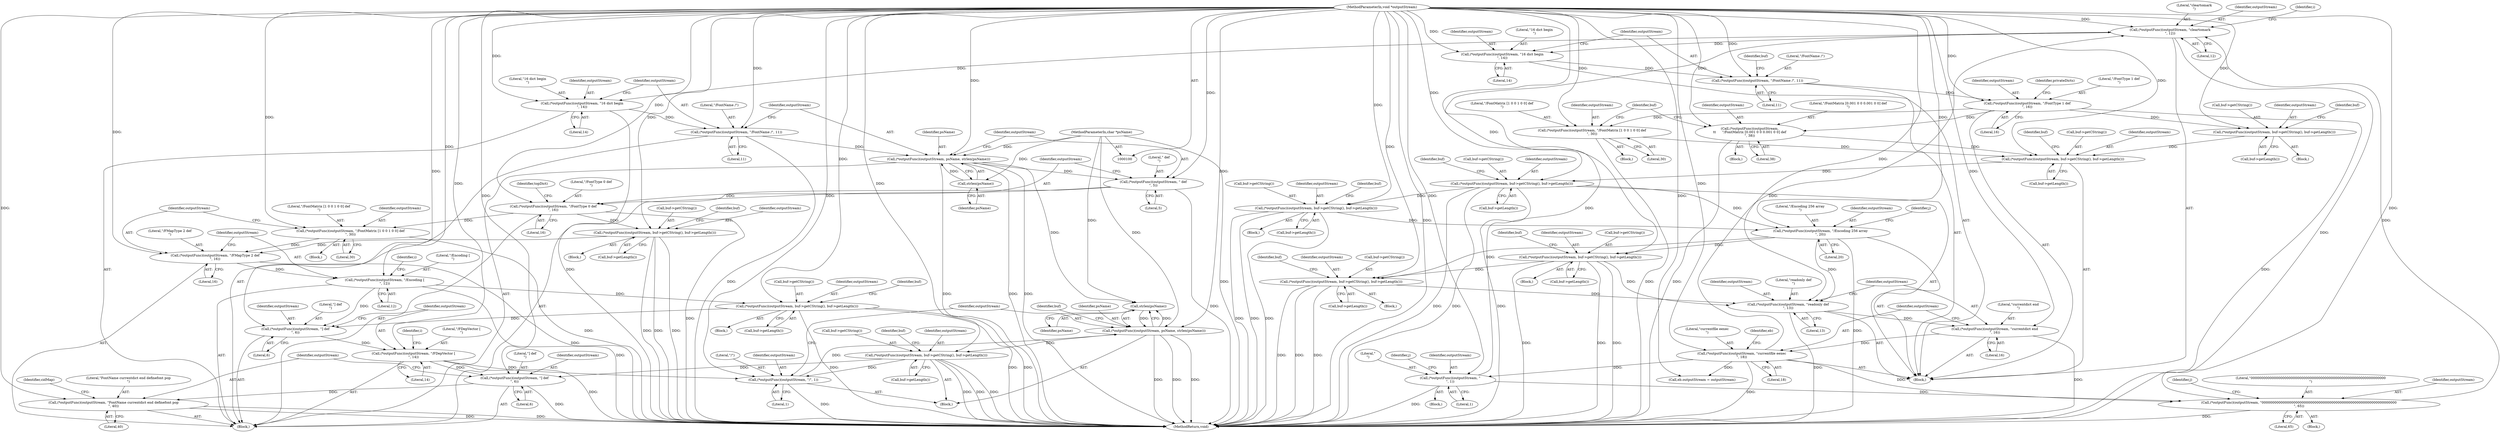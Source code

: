 digraph "0_poppler_da63c35549e8852a410946ab016a3f25ac701bdf@API" {
"1001450" [label="(Call,strlen(psName))"];
"1001447" [label="(Call,(*outputFunc)(outputStream, psName, strlen(psName)))"];
"1001443" [label="(Call,(*outputFunc)(outputStream, \"/\", 1))"];
"1001459" [label="(Call,(*outputFunc)(outputStream, buf->getCString(), buf->getLength()))"];
"1000105" [label="(MethodParameterIn,void *outputStream)"];
"1001428" [label="(Call,(*outputFunc)(outputStream, \"/FDepVector [\n\", 14))"];
"1001424" [label="(Call,(*outputFunc)(outputStream, \"] def\n\", 6))"];
"1001396" [label="(Call,(*outputFunc)(outputStream, \"/Encoding [\n\", 12))"];
"1001392" [label="(Call,(*outputFunc)(outputStream, \"/FMapType 2 def\n\", 16))"];
"1001388" [label="(Call,(*outputFunc)(outputStream, \"/FontMatrix [1 0 0 1 0 0] def\n\", 30))"];
"1001337" [label="(Call,(*outputFunc)(outputStream, \"/FontType 0 def\n\", 16))"];
"1001333" [label="(Call,(*outputFunc)(outputStream, \" def\n\", 5))"];
"1001328" [label="(Call,(*outputFunc)(outputStream, psName, strlen(psName)))"];
"1001324" [label="(Call,(*outputFunc)(outputStream, \"/FontName /\", 11))"];
"1001320" [label="(Call,(*outputFunc)(outputStream, \"16 dict begin\n\", 14))"];
"1001309" [label="(Call,(*outputFunc)(outputStream, \"cleartomark\n\", 12))"];
"1001291" [label="(Call,(*outputFunc)(outputStream, \"\n\", 1))"];
"1000555" [label="(Call,(*outputFunc)(outputStream, \"currentfile eexec\n\", 18))"];
"1000551" [label="(Call,(*outputFunc)(outputStream, \"currentdict end\n\", 16))"];
"1000547" [label="(Call,(*outputFunc)(outputStream, \"readonly def\n\", 13))"];
"1000499" [label="(Call,(*outputFunc)(outputStream, \"/Encoding 256 array\n\", 20))"];
"1000493" [label="(Call,(*outputFunc)(outputStream, buf->getCString(), buf->getLength()))"];
"1000473" [label="(Call,(*outputFunc)(outputStream, buf->getCString(), buf->getLength()))"];
"1000460" [label="(Call,(*outputFunc)(outputStream, buf->getCString(), buf->getLength()))"];
"1000426" [label="(Call,(*outputFunc)(outputStream, \"/FontMatrix [1 0 0 1 0 0] def\n\", 30))"];
"1000357" [label="(Call,(*outputFunc)(outputStream, \"/FontType 1 def\n\", 16))"];
"1000351" [label="(Call,(*outputFunc)(outputStream, \"/FontName /\", 11))"];
"1000347" [label="(Call,(*outputFunc)(outputStream, \"16 dict begin\n\", 14))"];
"1000432" [label="(Call,(*outputFunc)(outputStream,\n\t\t      \"/FontMatrix [0.001 0 0 0.001 0 0] def\n\", 38))"];
"1000414" [label="(Call,(*outputFunc)(outputStream, buf->getCString(), buf->getLength()))"];
"1000541" [label="(Call,(*outputFunc)(outputStream, buf->getCString(), buf->getLength()))"];
"1000525" [label="(Call,(*outputFunc)(outputStream, buf->getCString(), buf->getLength()))"];
"1001305" [label="(Call,(*outputFunc)(outputStream, \"0000000000000000000000000000000000000000000000000000000000000000\n\", 65))"];
"1001331" [label="(Call,strlen(psName))"];
"1000101" [label="(MethodParameterIn,char *psName)"];
"1001380" [label="(Call,(*outputFunc)(outputStream, buf->getCString(), buf->getLength()))"];
"1001418" [label="(Call,(*outputFunc)(outputStream, buf->getCString(), buf->getLength()))"];
"1001450" [label="(Call,strlen(psName))"];
"1001465" [label="(Call,(*outputFunc)(outputStream, \"] def\n\", 6))"];
"1001469" [label="(Call,(*outputFunc)(outputStream, \"FontName currentdict end definefont pop\n\", 40))"];
"1001335" [label="(Literal,\" def\n\")"];
"1000360" [label="(Literal,16)"];
"1001423" [label="(Identifier,buf)"];
"1001467" [label="(Literal,\"] def\n\")"];
"1000460" [label="(Call,(*outputFunc)(outputStream, buf->getCString(), buf->getLength()))"];
"1001328" [label="(Call,(*outputFunc)(outputStream, psName, strlen(psName)))"];
"1001466" [label="(Identifier,outputStream)"];
"1000417" [label="(Call,buf->getLength())"];
"1001469" [label="(Call,(*outputFunc)(outputStream, \"FontName currentdict end definefont pop\n\", 40))"];
"1001399" [label="(Literal,12)"];
"1001453" [label="(Identifier,buf)"];
"1001343" [label="(Identifier,topDict)"];
"1001447" [label="(Call,(*outputFunc)(outputStream, psName, strlen(psName)))"];
"1000419" [label="(Identifier,buf)"];
"1001451" [label="(Identifier,psName)"];
"1001340" [label="(Literal,16)"];
"1001292" [label="(Identifier,outputStream)"];
"1001387" [label="(Block,)"];
"1000498" [label="(Identifier,buf)"];
"1001431" [label="(Literal,14)"];
"1000295" [label="(Block,)"];
"1001330" [label="(Identifier,psName)"];
"1000364" [label="(Identifier,privateDicts)"];
"1000416" [label="(Call,buf->getCString())"];
"1001442" [label="(Block,)"];
"1001291" [label="(Call,(*outputFunc)(outputStream, \"\n\", 1))"];
"1001345" [label="(Block,)"];
"1001381" [label="(Identifier,outputStream)"];
"1001324" [label="(Call,(*outputFunc)(outputStream, \"/FontName /\", 11))"];
"1000428" [label="(Literal,\"/FontMatrix [1 0 0 1 0 0] def\n\")"];
"1001329" [label="(Identifier,outputStream)"];
"1001448" [label="(Identifier,outputStream)"];
"1001446" [label="(Literal,1)"];
"1001474" [label="(Identifier,cidMap)"];
"1001322" [label="(Literal,\"16 dict begin\n\")"];
"1000465" [label="(Identifier,buf)"];
"1001380" [label="(Call,(*outputFunc)(outputStream, buf->getCString(), buf->getLength()))"];
"1000351" [label="(Call,(*outputFunc)(outputStream, \"/FontName /\", 11))"];
"1000500" [label="(Identifier,outputStream)"];
"1000435" [label="(Literal,38)"];
"1001427" [label="(Literal,6)"];
"1001396" [label="(Call,(*outputFunc)(outputStream, \"/Encoding [\n\", 12))"];
"1000546" [label="(Identifier,buf)"];
"1000431" [label="(Block,)"];
"1001394" [label="(Literal,\"/FMapType 2 def\n\")"];
"1001471" [label="(Literal,\"FontName currentdict end definefont pop\n\")"];
"1000499" [label="(Call,(*outputFunc)(outputStream, \"/Encoding 256 array\n\", 20))"];
"1000493" [label="(Call,(*outputFunc)(outputStream, buf->getCString(), buf->getLength()))"];
"1001309" [label="(Call,(*outputFunc)(outputStream, \"cleartomark\n\", 12))"];
"1000551" [label="(Call,(*outputFunc)(outputStream, \"currentdict end\n\", 16))"];
"1001338" [label="(Identifier,outputStream)"];
"1000505" [label="(Identifier,j)"];
"1000347" [label="(Call,(*outputFunc)(outputStream, \"16 dict begin\n\", 14))"];
"1001420" [label="(Call,buf->getCString())"];
"1000554" [label="(Literal,16)"];
"1001460" [label="(Identifier,outputStream)"];
"1000462" [label="(Call,buf->getCString())"];
"1001465" [label="(Call,(*outputFunc)(outputStream, \"] def\n\", 6))"];
"1000352" [label="(Identifier,outputStream)"];
"1000526" [label="(Identifier,outputStream)"];
"1000525" [label="(Call,(*outputFunc)(outputStream, buf->getCString(), buf->getLength()))"];
"1000485" [label="(Block,)"];
"1001419" [label="(Identifier,outputStream)"];
"1000476" [label="(Call,buf->getLength())"];
"1000415" [label="(Identifier,outputStream)"];
"1001303" [label="(Identifier,j)"];
"1000528" [label="(Call,buf->getLength())"];
"1001382" [label="(Call,buf->getCString())"];
"1001311" [label="(Literal,\"cleartomark\n\")"];
"1000557" [label="(Literal,\"currentfile eexec\n\")"];
"1000502" [label="(Literal,20)"];
"1000359" [label="(Literal,\"/FontType 1 def\n\")"];
"1001395" [label="(Literal,16)"];
"1000535" [label="(Block,)"];
"1001388" [label="(Call,(*outputFunc)(outputStream, \"/FontMatrix [1 0 0 1 0 0] def\n\", 30))"];
"1001410" [label="(Block,)"];
"1000527" [label="(Call,buf->getCString())"];
"1001310" [label="(Identifier,outputStream)"];
"1001468" [label="(Literal,6)"];
"1000349" [label="(Literal,\"16 dict begin\n\")"];
"1000518" [label="(Block,)"];
"1001327" [label="(Literal,11)"];
"1001337" [label="(Call,(*outputFunc)(outputStream, \"/FontType 0 def\n\", 16))"];
"1001424" [label="(Call,(*outputFunc)(outputStream, \"] def\n\", 6))"];
"1000461" [label="(Identifier,outputStream)"];
"1000429" [label="(Literal,30)"];
"1000427" [label="(Identifier,outputStream)"];
"1001331" [label="(Call,strlen(psName))"];
"1000105" [label="(MethodParameterIn,void *outputStream)"];
"1001334" [label="(Identifier,outputStream)"];
"1001307" [label="(Literal,\"0000000000000000000000000000000000000000000000000000000000000000\n\")"];
"1000530" [label="(Identifier,buf)"];
"1000414" [label="(Call,(*outputFunc)(outputStream, buf->getCString(), buf->getLength()))"];
"1001472" [label="(Literal,40)"];
"1000548" [label="(Identifier,outputStream)"];
"1000564" [label="(Call,eb.outputStream = outputStream)"];
"1000555" [label="(Call,(*outputFunc)(outputStream, \"currentfile eexec\n\", 18))"];
"1000561" [label="(Identifier,eb)"];
"1001402" [label="(Identifier,i)"];
"1001336" [label="(Literal,5)"];
"1001443" [label="(Call,(*outputFunc)(outputStream, \"/\", 1))"];
"1001385" [label="(Identifier,buf)"];
"1000542" [label="(Identifier,outputStream)"];
"1001434" [label="(Identifier,i)"];
"1000350" [label="(Literal,14)"];
"1000354" [label="(Literal,11)"];
"1000543" [label="(Call,buf->getCString())"];
"1001321" [label="(Identifier,outputStream)"];
"1001391" [label="(Literal,30)"];
"1000356" [label="(Identifier,buf)"];
"1000549" [label="(Literal,\"readonly def\n\")"];
"1001426" [label="(Literal,\"] def\n\")"];
"1001450" [label="(Call,strlen(psName))"];
"1001461" [label="(Call,buf->getCString())"];
"1001418" [label="(Call,(*outputFunc)(outputStream, buf->getCString(), buf->getLength()))"];
"1000425" [label="(Block,)"];
"1001390" [label="(Literal,\"/FontMatrix [1 0 0 1 0 0] def\n\")"];
"1001290" [label="(Block,)"];
"1000293" [label="(Identifier,i)"];
"1000357" [label="(Call,(*outputFunc)(outputStream, \"/FontType 1 def\n\", 16))"];
"1000473" [label="(Call,(*outputFunc)(outputStream, buf->getCString(), buf->getLength()))"];
"1001323" [label="(Literal,14)"];
"1000474" [label="(Identifier,outputStream)"];
"1001425" [label="(Identifier,outputStream)"];
"1000552" [label="(Identifier,outputStream)"];
"1000463" [label="(Call,buf->getLength())"];
"1000432" [label="(Call,(*outputFunc)(outputStream,\n\t\t      \"/FontMatrix [0.001 0 0 0.001 0 0] def\n\", 38))"];
"1001430" [label="(Literal,\"/FDepVector [\n\")"];
"1000544" [label="(Call,buf->getLength())"];
"1000106" [label="(Block,)"];
"1000437" [label="(Identifier,buf)"];
"1000358" [label="(Identifier,outputStream)"];
"1001464" [label="(Identifier,buf)"];
"1001325" [label="(Identifier,outputStream)"];
"1000496" [label="(Call,buf->getLength())"];
"1000101" [label="(MethodParameterIn,char *psName)"];
"1001462" [label="(Call,buf->getLength())"];
"1001293" [label="(Literal,\"\n\")"];
"1001306" [label="(Identifier,outputStream)"];
"1001444" [label="(Identifier,outputStream)"];
"1001312" [label="(Literal,12)"];
"1001339" [label="(Literal,\"/FontType 0 def\n\")"];
"1001393" [label="(Identifier,outputStream)"];
"1001305" [label="(Call,(*outputFunc)(outputStream, \"0000000000000000000000000000000000000000000000000000000000000000\n\", 65))"];
"1001389" [label="(Identifier,outputStream)"];
"1000495" [label="(Call,buf->getCString())"];
"1000547" [label="(Call,(*outputFunc)(outputStream, \"readonly def\n\", 13))"];
"1000556" [label="(Identifier,outputStream)"];
"1001304" [label="(Block,)"];
"1001398" [label="(Literal,\"/Encoding [\n\")"];
"1000348" [label="(Identifier,outputStream)"];
"1001383" [label="(Call,buf->getLength())"];
"1001445" [label="(Literal,\"/\")"];
"1001392" [label="(Call,(*outputFunc)(outputStream, \"/FMapType 2 def\n\", 16))"];
"1000353" [label="(Literal,\"/FontName /\")"];
"1001449" [label="(Identifier,psName)"];
"1000558" [label="(Literal,18)"];
"1001429" [label="(Identifier,outputStream)"];
"1001308" [label="(Literal,65)"];
"1000550" [label="(Literal,13)"];
"1000434" [label="(Literal,\"/FontMatrix [0.001 0 0 0.001 0 0] def\n\")"];
"1000553" [label="(Literal,\"currentdict end\n\")"];
"1000494" [label="(Identifier,outputStream)"];
"1001470" [label="(Identifier,outputStream)"];
"1001459" [label="(Call,(*outputFunc)(outputStream, buf->getCString(), buf->getLength()))"];
"1001294" [label="(Literal,1)"];
"1000478" [label="(Identifier,buf)"];
"1001428" [label="(Call,(*outputFunc)(outputStream, \"/FDepVector [\n\", 14))"];
"1001397" [label="(Identifier,outputStream)"];
"1001326" [label="(Literal,\"/FontName /\")"];
"1000433" [label="(Identifier,outputStream)"];
"1001421" [label="(Call,buf->getLength())"];
"1001320" [label="(Call,(*outputFunc)(outputStream, \"16 dict begin\n\", 14))"];
"1000367" [label="(Block,)"];
"1000426" [label="(Call,(*outputFunc)(outputStream, \"/FontMatrix [1 0 0 1 0 0] def\n\", 30))"];
"1000501" [label="(Literal,\"/Encoding 256 array\n\")"];
"1000475" [label="(Call,buf->getCString())"];
"1001332" [label="(Identifier,psName)"];
"1001333" [label="(Call,(*outputFunc)(outputStream, \" def\n\", 5))"];
"1000541" [label="(Call,(*outputFunc)(outputStream, buf->getCString(), buf->getLength()))"];
"1001475" [label="(MethodReturn,void)"];
"1001297" [label="(Identifier,j)"];
"1001450" -> "1001447"  [label="AST: "];
"1001450" -> "1001451"  [label="CFG: "];
"1001451" -> "1001450"  [label="AST: "];
"1001447" -> "1001450"  [label="CFG: "];
"1001450" -> "1001447"  [label="DDG: "];
"1001447" -> "1001450"  [label="DDG: "];
"1001328" -> "1001450"  [label="DDG: "];
"1000101" -> "1001450"  [label="DDG: "];
"1001447" -> "1001442"  [label="AST: "];
"1001448" -> "1001447"  [label="AST: "];
"1001449" -> "1001447"  [label="AST: "];
"1001453" -> "1001447"  [label="CFG: "];
"1001447" -> "1001475"  [label="DDG: "];
"1001447" -> "1001475"  [label="DDG: "];
"1001447" -> "1001475"  [label="DDG: "];
"1001443" -> "1001447"  [label="DDG: "];
"1000105" -> "1001447"  [label="DDG: "];
"1000101" -> "1001447"  [label="DDG: "];
"1001447" -> "1001459"  [label="DDG: "];
"1001443" -> "1001442"  [label="AST: "];
"1001443" -> "1001446"  [label="CFG: "];
"1001444" -> "1001443"  [label="AST: "];
"1001445" -> "1001443"  [label="AST: "];
"1001446" -> "1001443"  [label="AST: "];
"1001448" -> "1001443"  [label="CFG: "];
"1001443" -> "1001475"  [label="DDG: "];
"1001459" -> "1001443"  [label="DDG: "];
"1001428" -> "1001443"  [label="DDG: "];
"1000105" -> "1001443"  [label="DDG: "];
"1001459" -> "1001442"  [label="AST: "];
"1001459" -> "1001462"  [label="CFG: "];
"1001460" -> "1001459"  [label="AST: "];
"1001461" -> "1001459"  [label="AST: "];
"1001462" -> "1001459"  [label="AST: "];
"1001464" -> "1001459"  [label="CFG: "];
"1001459" -> "1001475"  [label="DDG: "];
"1001459" -> "1001475"  [label="DDG: "];
"1001459" -> "1001475"  [label="DDG: "];
"1000105" -> "1001459"  [label="DDG: "];
"1001459" -> "1001465"  [label="DDG: "];
"1000105" -> "1000100"  [label="AST: "];
"1000105" -> "1001475"  [label="DDG: "];
"1000105" -> "1000347"  [label="DDG: "];
"1000105" -> "1000351"  [label="DDG: "];
"1000105" -> "1000357"  [label="DDG: "];
"1000105" -> "1000414"  [label="DDG: "];
"1000105" -> "1000426"  [label="DDG: "];
"1000105" -> "1000432"  [label="DDG: "];
"1000105" -> "1000460"  [label="DDG: "];
"1000105" -> "1000473"  [label="DDG: "];
"1000105" -> "1000493"  [label="DDG: "];
"1000105" -> "1000499"  [label="DDG: "];
"1000105" -> "1000525"  [label="DDG: "];
"1000105" -> "1000541"  [label="DDG: "];
"1000105" -> "1000547"  [label="DDG: "];
"1000105" -> "1000551"  [label="DDG: "];
"1000105" -> "1000555"  [label="DDG: "];
"1000105" -> "1000564"  [label="DDG: "];
"1000105" -> "1001291"  [label="DDG: "];
"1000105" -> "1001305"  [label="DDG: "];
"1000105" -> "1001309"  [label="DDG: "];
"1000105" -> "1001320"  [label="DDG: "];
"1000105" -> "1001324"  [label="DDG: "];
"1000105" -> "1001328"  [label="DDG: "];
"1000105" -> "1001333"  [label="DDG: "];
"1000105" -> "1001337"  [label="DDG: "];
"1000105" -> "1001380"  [label="DDG: "];
"1000105" -> "1001388"  [label="DDG: "];
"1000105" -> "1001392"  [label="DDG: "];
"1000105" -> "1001396"  [label="DDG: "];
"1000105" -> "1001418"  [label="DDG: "];
"1000105" -> "1001424"  [label="DDG: "];
"1000105" -> "1001428"  [label="DDG: "];
"1000105" -> "1001465"  [label="DDG: "];
"1000105" -> "1001469"  [label="DDG: "];
"1001428" -> "1000106"  [label="AST: "];
"1001428" -> "1001431"  [label="CFG: "];
"1001429" -> "1001428"  [label="AST: "];
"1001430" -> "1001428"  [label="AST: "];
"1001431" -> "1001428"  [label="AST: "];
"1001434" -> "1001428"  [label="CFG: "];
"1001428" -> "1001475"  [label="DDG: "];
"1001424" -> "1001428"  [label="DDG: "];
"1001428" -> "1001465"  [label="DDG: "];
"1001424" -> "1000106"  [label="AST: "];
"1001424" -> "1001427"  [label="CFG: "];
"1001425" -> "1001424"  [label="AST: "];
"1001426" -> "1001424"  [label="AST: "];
"1001427" -> "1001424"  [label="AST: "];
"1001429" -> "1001424"  [label="CFG: "];
"1001396" -> "1001424"  [label="DDG: "];
"1001418" -> "1001424"  [label="DDG: "];
"1001396" -> "1000106"  [label="AST: "];
"1001396" -> "1001399"  [label="CFG: "];
"1001397" -> "1001396"  [label="AST: "];
"1001398" -> "1001396"  [label="AST: "];
"1001399" -> "1001396"  [label="AST: "];
"1001402" -> "1001396"  [label="CFG: "];
"1001396" -> "1001475"  [label="DDG: "];
"1001392" -> "1001396"  [label="DDG: "];
"1001396" -> "1001418"  [label="DDG: "];
"1001392" -> "1000106"  [label="AST: "];
"1001392" -> "1001395"  [label="CFG: "];
"1001393" -> "1001392"  [label="AST: "];
"1001394" -> "1001392"  [label="AST: "];
"1001395" -> "1001392"  [label="AST: "];
"1001397" -> "1001392"  [label="CFG: "];
"1001392" -> "1001475"  [label="DDG: "];
"1001388" -> "1001392"  [label="DDG: "];
"1001380" -> "1001392"  [label="DDG: "];
"1001388" -> "1001387"  [label="AST: "];
"1001388" -> "1001391"  [label="CFG: "];
"1001389" -> "1001388"  [label="AST: "];
"1001390" -> "1001388"  [label="AST: "];
"1001391" -> "1001388"  [label="AST: "];
"1001393" -> "1001388"  [label="CFG: "];
"1001388" -> "1001475"  [label="DDG: "];
"1001337" -> "1001388"  [label="DDG: "];
"1001337" -> "1000106"  [label="AST: "];
"1001337" -> "1001340"  [label="CFG: "];
"1001338" -> "1001337"  [label="AST: "];
"1001339" -> "1001337"  [label="AST: "];
"1001340" -> "1001337"  [label="AST: "];
"1001343" -> "1001337"  [label="CFG: "];
"1001337" -> "1001475"  [label="DDG: "];
"1001333" -> "1001337"  [label="DDG: "];
"1001337" -> "1001380"  [label="DDG: "];
"1001333" -> "1000106"  [label="AST: "];
"1001333" -> "1001336"  [label="CFG: "];
"1001334" -> "1001333"  [label="AST: "];
"1001335" -> "1001333"  [label="AST: "];
"1001336" -> "1001333"  [label="AST: "];
"1001338" -> "1001333"  [label="CFG: "];
"1001333" -> "1001475"  [label="DDG: "];
"1001328" -> "1001333"  [label="DDG: "];
"1001328" -> "1000106"  [label="AST: "];
"1001328" -> "1001331"  [label="CFG: "];
"1001329" -> "1001328"  [label="AST: "];
"1001330" -> "1001328"  [label="AST: "];
"1001331" -> "1001328"  [label="AST: "];
"1001334" -> "1001328"  [label="CFG: "];
"1001328" -> "1001475"  [label="DDG: "];
"1001328" -> "1001475"  [label="DDG: "];
"1001328" -> "1001475"  [label="DDG: "];
"1001324" -> "1001328"  [label="DDG: "];
"1001331" -> "1001328"  [label="DDG: "];
"1000101" -> "1001328"  [label="DDG: "];
"1001324" -> "1000106"  [label="AST: "];
"1001324" -> "1001327"  [label="CFG: "];
"1001325" -> "1001324"  [label="AST: "];
"1001326" -> "1001324"  [label="AST: "];
"1001327" -> "1001324"  [label="AST: "];
"1001329" -> "1001324"  [label="CFG: "];
"1001324" -> "1001475"  [label="DDG: "];
"1001320" -> "1001324"  [label="DDG: "];
"1001320" -> "1000106"  [label="AST: "];
"1001320" -> "1001323"  [label="CFG: "];
"1001321" -> "1001320"  [label="AST: "];
"1001322" -> "1001320"  [label="AST: "];
"1001323" -> "1001320"  [label="AST: "];
"1001325" -> "1001320"  [label="CFG: "];
"1001320" -> "1001475"  [label="DDG: "];
"1001309" -> "1001320"  [label="DDG: "];
"1001309" -> "1000295"  [label="AST: "];
"1001309" -> "1001312"  [label="CFG: "];
"1001310" -> "1001309"  [label="AST: "];
"1001311" -> "1001309"  [label="AST: "];
"1001312" -> "1001309"  [label="AST: "];
"1000293" -> "1001309"  [label="CFG: "];
"1001309" -> "1001475"  [label="DDG: "];
"1001309" -> "1000347"  [label="DDG: "];
"1001291" -> "1001309"  [label="DDG: "];
"1001305" -> "1001309"  [label="DDG: "];
"1000555" -> "1001309"  [label="DDG: "];
"1001291" -> "1001290"  [label="AST: "];
"1001291" -> "1001294"  [label="CFG: "];
"1001292" -> "1001291"  [label="AST: "];
"1001293" -> "1001291"  [label="AST: "];
"1001294" -> "1001291"  [label="AST: "];
"1001297" -> "1001291"  [label="CFG: "];
"1001291" -> "1001475"  [label="DDG: "];
"1000555" -> "1001291"  [label="DDG: "];
"1001291" -> "1001305"  [label="DDG: "];
"1000555" -> "1000295"  [label="AST: "];
"1000555" -> "1000558"  [label="CFG: "];
"1000556" -> "1000555"  [label="AST: "];
"1000557" -> "1000555"  [label="AST: "];
"1000558" -> "1000555"  [label="AST: "];
"1000561" -> "1000555"  [label="CFG: "];
"1000555" -> "1001475"  [label="DDG: "];
"1000551" -> "1000555"  [label="DDG: "];
"1000555" -> "1000564"  [label="DDG: "];
"1000555" -> "1001305"  [label="DDG: "];
"1000551" -> "1000295"  [label="AST: "];
"1000551" -> "1000554"  [label="CFG: "];
"1000552" -> "1000551"  [label="AST: "];
"1000553" -> "1000551"  [label="AST: "];
"1000554" -> "1000551"  [label="AST: "];
"1000556" -> "1000551"  [label="CFG: "];
"1000551" -> "1001475"  [label="DDG: "];
"1000547" -> "1000551"  [label="DDG: "];
"1000547" -> "1000295"  [label="AST: "];
"1000547" -> "1000550"  [label="CFG: "];
"1000548" -> "1000547"  [label="AST: "];
"1000549" -> "1000547"  [label="AST: "];
"1000550" -> "1000547"  [label="AST: "];
"1000552" -> "1000547"  [label="CFG: "];
"1000547" -> "1001475"  [label="DDG: "];
"1000499" -> "1000547"  [label="DDG: "];
"1000541" -> "1000547"  [label="DDG: "];
"1000525" -> "1000547"  [label="DDG: "];
"1000499" -> "1000295"  [label="AST: "];
"1000499" -> "1000502"  [label="CFG: "];
"1000500" -> "1000499"  [label="AST: "];
"1000501" -> "1000499"  [label="AST: "];
"1000502" -> "1000499"  [label="AST: "];
"1000505" -> "1000499"  [label="CFG: "];
"1000499" -> "1001475"  [label="DDG: "];
"1000493" -> "1000499"  [label="DDG: "];
"1000473" -> "1000499"  [label="DDG: "];
"1000499" -> "1000525"  [label="DDG: "];
"1000499" -> "1000541"  [label="DDG: "];
"1000493" -> "1000485"  [label="AST: "];
"1000493" -> "1000496"  [label="CFG: "];
"1000494" -> "1000493"  [label="AST: "];
"1000495" -> "1000493"  [label="AST: "];
"1000496" -> "1000493"  [label="AST: "];
"1000498" -> "1000493"  [label="CFG: "];
"1000493" -> "1001475"  [label="DDG: "];
"1000493" -> "1001475"  [label="DDG: "];
"1000493" -> "1001475"  [label="DDG: "];
"1000473" -> "1000493"  [label="DDG: "];
"1000473" -> "1000295"  [label="AST: "];
"1000473" -> "1000476"  [label="CFG: "];
"1000474" -> "1000473"  [label="AST: "];
"1000475" -> "1000473"  [label="AST: "];
"1000476" -> "1000473"  [label="AST: "];
"1000478" -> "1000473"  [label="CFG: "];
"1000473" -> "1001475"  [label="DDG: "];
"1000473" -> "1001475"  [label="DDG: "];
"1000473" -> "1001475"  [label="DDG: "];
"1000460" -> "1000473"  [label="DDG: "];
"1000460" -> "1000295"  [label="AST: "];
"1000460" -> "1000463"  [label="CFG: "];
"1000461" -> "1000460"  [label="AST: "];
"1000462" -> "1000460"  [label="AST: "];
"1000463" -> "1000460"  [label="AST: "];
"1000465" -> "1000460"  [label="CFG: "];
"1000426" -> "1000460"  [label="DDG: "];
"1000432" -> "1000460"  [label="DDG: "];
"1000414" -> "1000460"  [label="DDG: "];
"1000426" -> "1000425"  [label="AST: "];
"1000426" -> "1000429"  [label="CFG: "];
"1000427" -> "1000426"  [label="AST: "];
"1000428" -> "1000426"  [label="AST: "];
"1000429" -> "1000426"  [label="AST: "];
"1000437" -> "1000426"  [label="CFG: "];
"1000426" -> "1001475"  [label="DDG: "];
"1000357" -> "1000426"  [label="DDG: "];
"1000357" -> "1000295"  [label="AST: "];
"1000357" -> "1000360"  [label="CFG: "];
"1000358" -> "1000357"  [label="AST: "];
"1000359" -> "1000357"  [label="AST: "];
"1000360" -> "1000357"  [label="AST: "];
"1000364" -> "1000357"  [label="CFG: "];
"1000357" -> "1001475"  [label="DDG: "];
"1000351" -> "1000357"  [label="DDG: "];
"1000357" -> "1000414"  [label="DDG: "];
"1000357" -> "1000432"  [label="DDG: "];
"1000351" -> "1000295"  [label="AST: "];
"1000351" -> "1000354"  [label="CFG: "];
"1000352" -> "1000351"  [label="AST: "];
"1000353" -> "1000351"  [label="AST: "];
"1000354" -> "1000351"  [label="AST: "];
"1000356" -> "1000351"  [label="CFG: "];
"1000347" -> "1000351"  [label="DDG: "];
"1000347" -> "1000295"  [label="AST: "];
"1000347" -> "1000350"  [label="CFG: "];
"1000348" -> "1000347"  [label="AST: "];
"1000349" -> "1000347"  [label="AST: "];
"1000350" -> "1000347"  [label="AST: "];
"1000352" -> "1000347"  [label="CFG: "];
"1000432" -> "1000431"  [label="AST: "];
"1000432" -> "1000435"  [label="CFG: "];
"1000433" -> "1000432"  [label="AST: "];
"1000434" -> "1000432"  [label="AST: "];
"1000435" -> "1000432"  [label="AST: "];
"1000437" -> "1000432"  [label="CFG: "];
"1000432" -> "1001475"  [label="DDG: "];
"1000414" -> "1000367"  [label="AST: "];
"1000414" -> "1000417"  [label="CFG: "];
"1000415" -> "1000414"  [label="AST: "];
"1000416" -> "1000414"  [label="AST: "];
"1000417" -> "1000414"  [label="AST: "];
"1000419" -> "1000414"  [label="CFG: "];
"1000541" -> "1000535"  [label="AST: "];
"1000541" -> "1000544"  [label="CFG: "];
"1000542" -> "1000541"  [label="AST: "];
"1000543" -> "1000541"  [label="AST: "];
"1000544" -> "1000541"  [label="AST: "];
"1000546" -> "1000541"  [label="CFG: "];
"1000541" -> "1001475"  [label="DDG: "];
"1000541" -> "1001475"  [label="DDG: "];
"1000541" -> "1001475"  [label="DDG: "];
"1000525" -> "1000541"  [label="DDG: "];
"1000525" -> "1000518"  [label="AST: "];
"1000525" -> "1000528"  [label="CFG: "];
"1000526" -> "1000525"  [label="AST: "];
"1000527" -> "1000525"  [label="AST: "];
"1000528" -> "1000525"  [label="AST: "];
"1000530" -> "1000525"  [label="CFG: "];
"1000525" -> "1001475"  [label="DDG: "];
"1000525" -> "1001475"  [label="DDG: "];
"1000525" -> "1001475"  [label="DDG: "];
"1001305" -> "1001304"  [label="AST: "];
"1001305" -> "1001308"  [label="CFG: "];
"1001306" -> "1001305"  [label="AST: "];
"1001307" -> "1001305"  [label="AST: "];
"1001308" -> "1001305"  [label="AST: "];
"1001303" -> "1001305"  [label="CFG: "];
"1001305" -> "1001475"  [label="DDG: "];
"1001331" -> "1001332"  [label="CFG: "];
"1001332" -> "1001331"  [label="AST: "];
"1000101" -> "1001331"  [label="DDG: "];
"1000101" -> "1000100"  [label="AST: "];
"1000101" -> "1001475"  [label="DDG: "];
"1001380" -> "1001345"  [label="AST: "];
"1001380" -> "1001383"  [label="CFG: "];
"1001381" -> "1001380"  [label="AST: "];
"1001382" -> "1001380"  [label="AST: "];
"1001383" -> "1001380"  [label="AST: "];
"1001385" -> "1001380"  [label="CFG: "];
"1001380" -> "1001475"  [label="DDG: "];
"1001380" -> "1001475"  [label="DDG: "];
"1001380" -> "1001475"  [label="DDG: "];
"1001418" -> "1001410"  [label="AST: "];
"1001418" -> "1001421"  [label="CFG: "];
"1001419" -> "1001418"  [label="AST: "];
"1001420" -> "1001418"  [label="AST: "];
"1001421" -> "1001418"  [label="AST: "];
"1001423" -> "1001418"  [label="CFG: "];
"1001418" -> "1001475"  [label="DDG: "];
"1001418" -> "1001475"  [label="DDG: "];
"1001418" -> "1001475"  [label="DDG: "];
"1001465" -> "1000106"  [label="AST: "];
"1001465" -> "1001468"  [label="CFG: "];
"1001466" -> "1001465"  [label="AST: "];
"1001467" -> "1001465"  [label="AST: "];
"1001468" -> "1001465"  [label="AST: "];
"1001470" -> "1001465"  [label="CFG: "];
"1001465" -> "1001475"  [label="DDG: "];
"1001465" -> "1001469"  [label="DDG: "];
"1001469" -> "1000106"  [label="AST: "];
"1001469" -> "1001472"  [label="CFG: "];
"1001470" -> "1001469"  [label="AST: "];
"1001471" -> "1001469"  [label="AST: "];
"1001472" -> "1001469"  [label="AST: "];
"1001474" -> "1001469"  [label="CFG: "];
"1001469" -> "1001475"  [label="DDG: "];
"1001469" -> "1001475"  [label="DDG: "];
}
